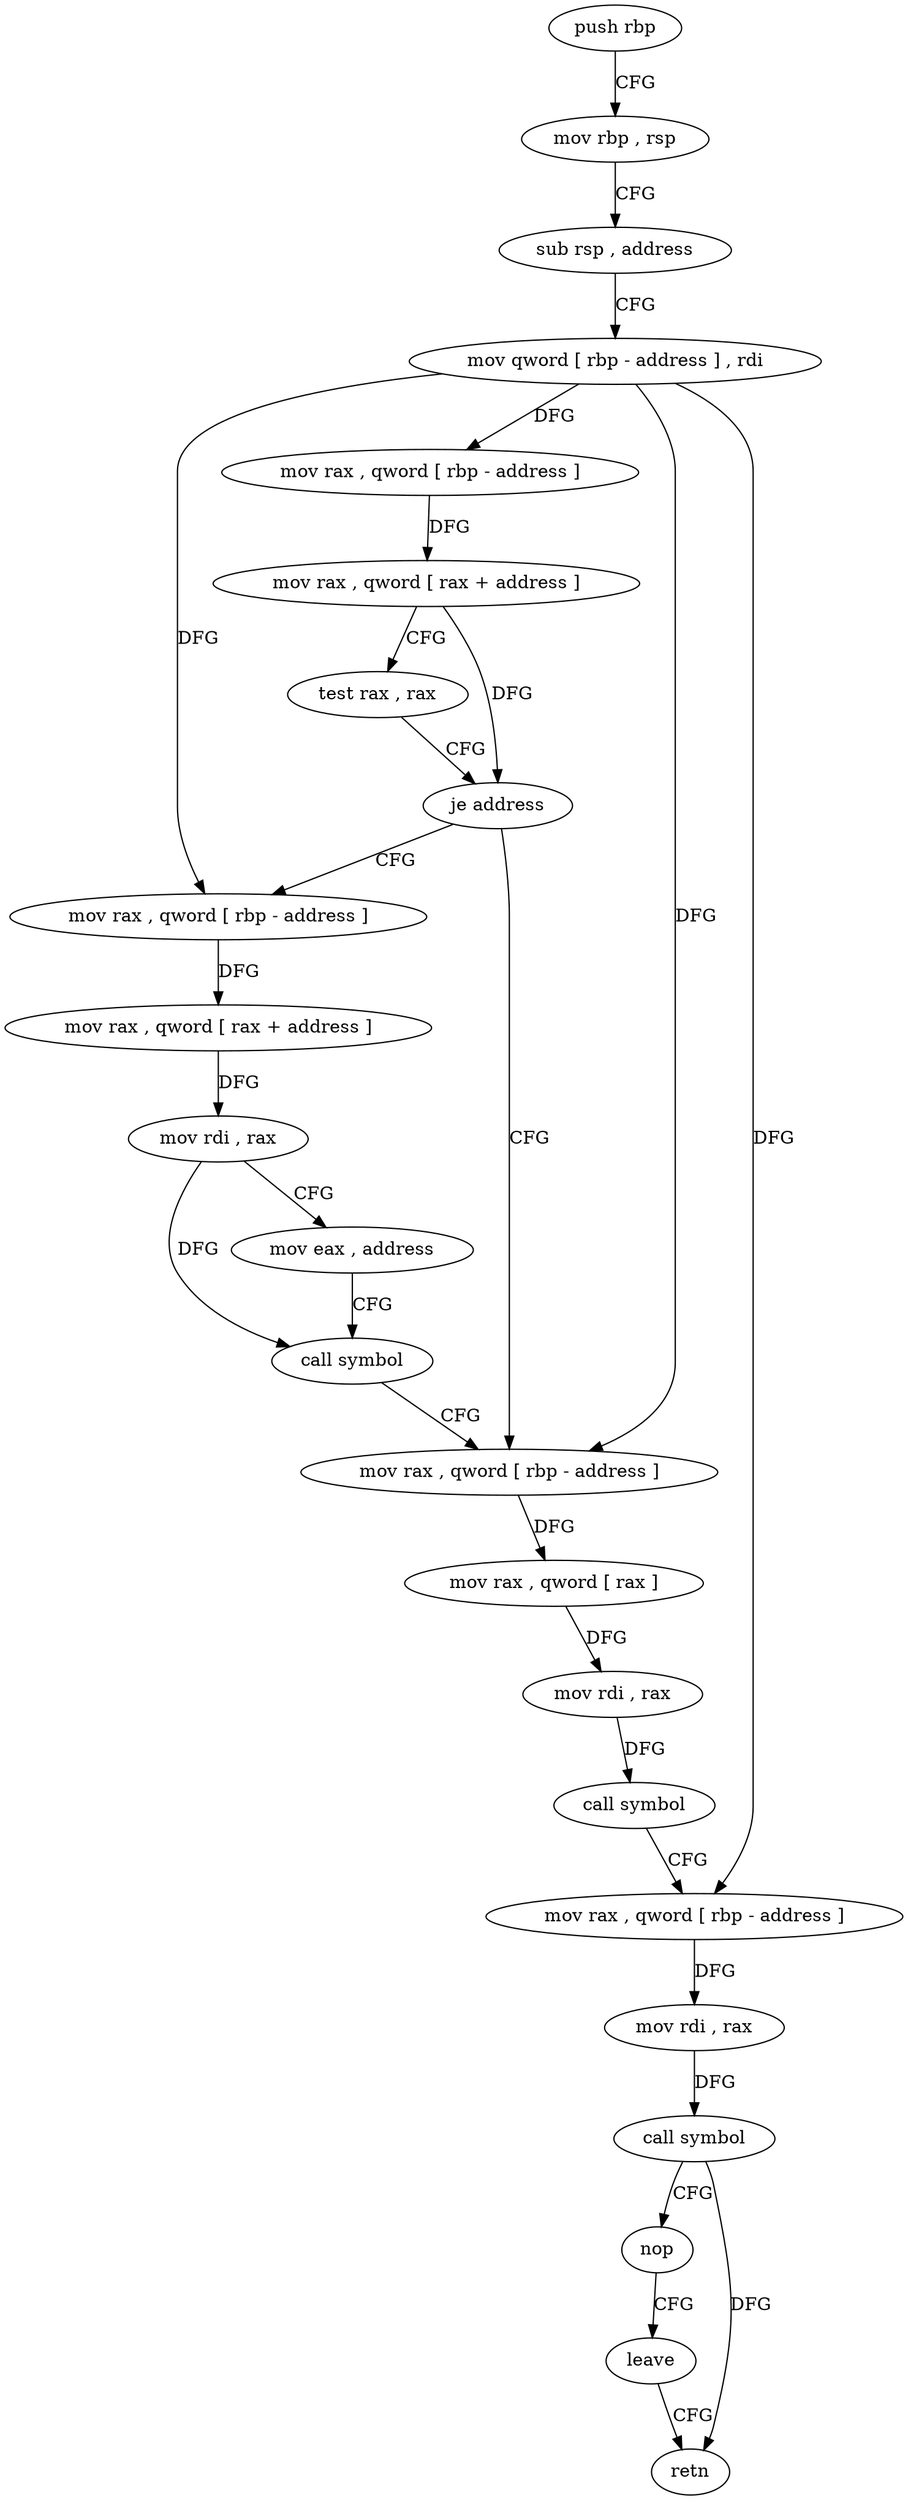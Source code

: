 digraph "func" {
"137805" [label = "push rbp" ]
"137806" [label = "mov rbp , rsp" ]
"137809" [label = "sub rsp , address" ]
"137813" [label = "mov qword [ rbp - address ] , rdi" ]
"137817" [label = "mov rax , qword [ rbp - address ]" ]
"137821" [label = "mov rax , qword [ rax + address ]" ]
"137825" [label = "test rax , rax" ]
"137828" [label = "je address" ]
"137851" [label = "mov rax , qword [ rbp - address ]" ]
"137830" [label = "mov rax , qword [ rbp - address ]" ]
"137855" [label = "mov rax , qword [ rax ]" ]
"137858" [label = "mov rdi , rax" ]
"137861" [label = "call symbol" ]
"137866" [label = "mov rax , qword [ rbp - address ]" ]
"137870" [label = "mov rdi , rax" ]
"137873" [label = "call symbol" ]
"137878" [label = "nop" ]
"137879" [label = "leave" ]
"137880" [label = "retn" ]
"137834" [label = "mov rax , qword [ rax + address ]" ]
"137838" [label = "mov rdi , rax" ]
"137841" [label = "mov eax , address" ]
"137846" [label = "call symbol" ]
"137805" -> "137806" [ label = "CFG" ]
"137806" -> "137809" [ label = "CFG" ]
"137809" -> "137813" [ label = "CFG" ]
"137813" -> "137817" [ label = "DFG" ]
"137813" -> "137851" [ label = "DFG" ]
"137813" -> "137866" [ label = "DFG" ]
"137813" -> "137830" [ label = "DFG" ]
"137817" -> "137821" [ label = "DFG" ]
"137821" -> "137825" [ label = "CFG" ]
"137821" -> "137828" [ label = "DFG" ]
"137825" -> "137828" [ label = "CFG" ]
"137828" -> "137851" [ label = "CFG" ]
"137828" -> "137830" [ label = "CFG" ]
"137851" -> "137855" [ label = "DFG" ]
"137830" -> "137834" [ label = "DFG" ]
"137855" -> "137858" [ label = "DFG" ]
"137858" -> "137861" [ label = "DFG" ]
"137861" -> "137866" [ label = "CFG" ]
"137866" -> "137870" [ label = "DFG" ]
"137870" -> "137873" [ label = "DFG" ]
"137873" -> "137878" [ label = "CFG" ]
"137873" -> "137880" [ label = "DFG" ]
"137878" -> "137879" [ label = "CFG" ]
"137879" -> "137880" [ label = "CFG" ]
"137834" -> "137838" [ label = "DFG" ]
"137838" -> "137841" [ label = "CFG" ]
"137838" -> "137846" [ label = "DFG" ]
"137841" -> "137846" [ label = "CFG" ]
"137846" -> "137851" [ label = "CFG" ]
}
